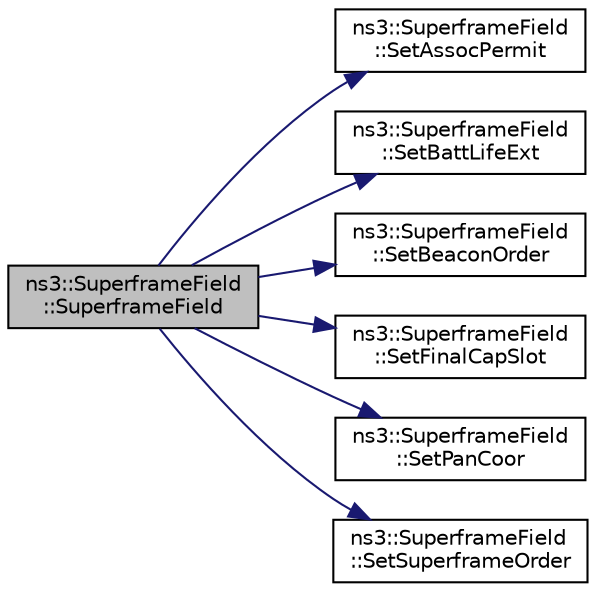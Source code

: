 digraph "ns3::SuperframeField::SuperframeField"
{
 // LATEX_PDF_SIZE
  edge [fontname="Helvetica",fontsize="10",labelfontname="Helvetica",labelfontsize="10"];
  node [fontname="Helvetica",fontsize="10",shape=record];
  rankdir="LR";
  Node1 [label="ns3::SuperframeField\l::SuperframeField",height=0.2,width=0.4,color="black", fillcolor="grey75", style="filled", fontcolor="black",tooltip=" "];
  Node1 -> Node2 [color="midnightblue",fontsize="10",style="solid",fontname="Helvetica"];
  Node2 [label="ns3::SuperframeField\l::SetAssocPermit",height=0.2,width=0.4,color="black", fillcolor="white", style="filled",URL="$classns3_1_1_superframe_field.html#a60e115927680375cc680f70a996fa3f5",tooltip="Set the Superframe Specification Association Permit field."];
  Node1 -> Node3 [color="midnightblue",fontsize="10",style="solid",fontname="Helvetica"];
  Node3 [label="ns3::SuperframeField\l::SetBattLifeExt",height=0.2,width=0.4,color="black", fillcolor="white", style="filled",URL="$classns3_1_1_superframe_field.html#a70934a6aa1e46a608ff5e16bf07e5a6c",tooltip="Set the Superframe Specification Battery Life Extension (BLE)."];
  Node1 -> Node4 [color="midnightblue",fontsize="10",style="solid",fontname="Helvetica"];
  Node4 [label="ns3::SuperframeField\l::SetBeaconOrder",height=0.2,width=0.4,color="black", fillcolor="white", style="filled",URL="$classns3_1_1_superframe_field.html#acbf471955b5915ad9c6966bf6cd77af2",tooltip="Set the superframe specification Beacon Order field."];
  Node1 -> Node5 [color="midnightblue",fontsize="10",style="solid",fontname="Helvetica"];
  Node5 [label="ns3::SuperframeField\l::SetFinalCapSlot",height=0.2,width=0.4,color="black", fillcolor="white", style="filled",URL="$classns3_1_1_superframe_field.html#aa7f56c9c0ae538c643e4aadbf89d0ebb",tooltip="Set the superframe specification Final CAP slot field."];
  Node1 -> Node6 [color="midnightblue",fontsize="10",style="solid",fontname="Helvetica"];
  Node6 [label="ns3::SuperframeField\l::SetPanCoor",height=0.2,width=0.4,color="black", fillcolor="white", style="filled",URL="$classns3_1_1_superframe_field.html#ab7f638387de2ba44edd3691d0281a4cb",tooltip="Set the Superframe Specification PAN coordinator field."];
  Node1 -> Node7 [color="midnightblue",fontsize="10",style="solid",fontname="Helvetica"];
  Node7 [label="ns3::SuperframeField\l::SetSuperframeOrder",height=0.2,width=0.4,color="black", fillcolor="white", style="filled",URL="$classns3_1_1_superframe_field.html#aa8bc2670f51c888330108b7df669022d",tooltip="Set the superframe specification Superframe Order field."];
}
